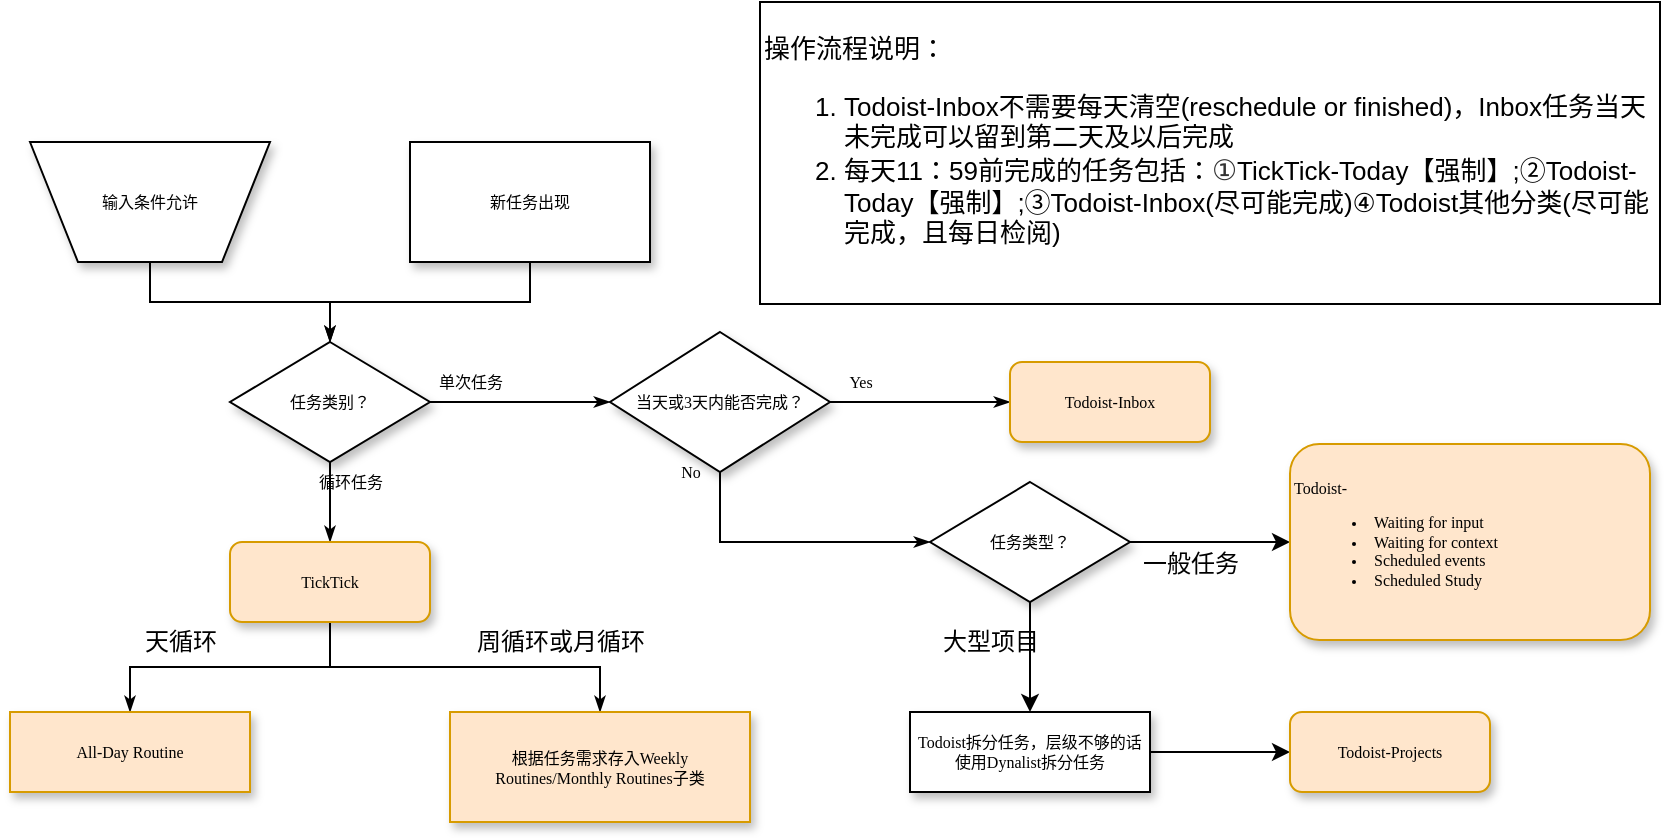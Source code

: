 <mxfile version="11.1.4" type="github"><diagram name="Page-1" id="edf60f1a-56cd-e834-aa8a-f176f3a09ee4"><mxGraphModel dx="1038" dy="542" grid="1" gridSize="10" guides="1" tooltips="1" connect="1" arrows="1" fold="1" page="1" pageScale="1" pageWidth="1100" pageHeight="850" background="#ffffff" math="0" shadow="0"><root><mxCell id="0"/><mxCell id="1" parent="0"/><mxCell id="60e70716793133e9-31" style="edgeStyle=orthogonalEdgeStyle;rounded=0;html=1;labelBackgroundColor=none;startSize=5;endArrow=classicThin;endFill=1;endSize=5;jettySize=auto;orthogonalLoop=1;strokeColor=#000000;strokeWidth=1;fontFamily=Verdana;fontSize=8;fontColor=#000000;" parent="1" source="60e70716793133e9-2" target="60e70716793133e9-5" edge="1"><mxGeometry relative="1" as="geometry"/></mxCell><mxCell id="60e70716793133e9-2" value="输入条件允许" style="shape=trapezoid;whiteSpace=wrap;html=1;rounded=0;shadow=1;labelBackgroundColor=none;strokeColor=#000000;strokeWidth=1;fillColor=#ffffff;fontFamily=Verdana;fontSize=8;fontColor=#000000;align=center;flipV=1;" parent="1" vertex="1"><mxGeometry x="100" y="120" width="120" height="60" as="geometry"/></mxCell><mxCell id="60e70716793133e9-32" style="edgeStyle=orthogonalEdgeStyle;rounded=0;html=1;labelBackgroundColor=none;startSize=5;endArrow=classicThin;endFill=1;endSize=5;jettySize=auto;orthogonalLoop=1;strokeColor=#000000;strokeWidth=1;fontFamily=Verdana;fontSize=8;fontColor=#000000;" parent="1" source="60e70716793133e9-4" target="60e70716793133e9-5" edge="1"><mxGeometry relative="1" as="geometry"/></mxCell><mxCell id="60e70716793133e9-4" value="新任务出现" style="rounded=0;whiteSpace=wrap;html=1;shadow=1;labelBackgroundColor=none;strokeColor=#000000;strokeWidth=1;fillColor=#ffffff;fontFamily=Verdana;fontSize=8;fontColor=#000000;align=center;" parent="1" vertex="1"><mxGeometry x="290" y="120" width="120" height="60" as="geometry"/></mxCell><mxCell id="60e70716793133e9-33" value="单次任务" style="edgeStyle=orthogonalEdgeStyle;rounded=0;html=1;labelBackgroundColor=none;startSize=5;endArrow=classicThin;endFill=1;endSize=5;jettySize=auto;orthogonalLoop=1;strokeColor=#000000;strokeWidth=1;fontFamily=Verdana;fontSize=8;fontColor=#000000;" parent="1" source="60e70716793133e9-5" target="60e70716793133e9-7" edge="1"><mxGeometry x="-0.556" y="10" relative="1" as="geometry"><mxPoint as="offset"/></mxGeometry></mxCell><mxCell id="60e70716793133e9-37" value="循环任务" style="edgeStyle=orthogonalEdgeStyle;rounded=0;html=1;labelBackgroundColor=none;startSize=5;endArrow=classicThin;endFill=1;endSize=5;jettySize=auto;orthogonalLoop=1;strokeColor=#000000;strokeWidth=1;fontFamily=Verdana;fontSize=8;fontColor=#000000;" parent="1" source="60e70716793133e9-5" edge="1"><mxGeometry x="-0.5" y="10" relative="1" as="geometry"><mxPoint as="offset"/><mxPoint x="250" y="320" as="targetPoint"/></mxGeometry></mxCell><mxCell id="60e70716793133e9-5" value="任务类别？" style="rhombus;whiteSpace=wrap;html=1;rounded=0;shadow=1;labelBackgroundColor=none;strokeColor=#000000;strokeWidth=1;fillColor=#ffffff;fontFamily=Verdana;fontSize=8;fontColor=#000000;align=center;" parent="1" vertex="1"><mxGeometry x="200" y="220" width="100" height="60" as="geometry"/></mxCell><mxCell id="60e70716793133e9-34" value="Yes" style="edgeStyle=orthogonalEdgeStyle;rounded=0;html=1;labelBackgroundColor=none;startSize=5;endArrow=classicThin;endFill=1;endSize=5;jettySize=auto;orthogonalLoop=1;strokeColor=#000000;strokeWidth=1;fontFamily=Verdana;fontSize=8;fontColor=#000000;" parent="1" source="60e70716793133e9-7" target="60e70716793133e9-8" edge="1"><mxGeometry x="-0.667" y="10" relative="1" as="geometry"><mxPoint as="offset"/></mxGeometry></mxCell><mxCell id="60e70716793133e9-35" value="No" style="edgeStyle=orthogonalEdgeStyle;rounded=0;html=1;labelBackgroundColor=none;startSize=5;endArrow=classicThin;endFill=1;endSize=5;jettySize=auto;orthogonalLoop=1;strokeColor=#000000;strokeWidth=1;fontFamily=Verdana;fontSize=8;fontColor=#000000;entryX=0;entryY=0.5;entryDx=0;entryDy=0;" parent="1" source="60e70716793133e9-7" target="tS239xRcwZpwQjU7Gq7J-2" edge="1"><mxGeometry x="-0.5" y="38" relative="1" as="geometry"><mxPoint x="440" y="300" as="targetPoint"/><Array as="points"><mxPoint x="445" y="320"/></Array><mxPoint x="-15" y="3" as="offset"/></mxGeometry></mxCell><mxCell id="60e70716793133e9-7" value="当天或3天内能否完成？" style="rhombus;whiteSpace=wrap;html=1;rounded=0;shadow=1;labelBackgroundColor=none;strokeColor=#000000;strokeWidth=1;fillColor=#ffffff;fontFamily=Verdana;fontSize=8;fontColor=#000000;align=center;" parent="1" vertex="1"><mxGeometry x="390" y="215" width="110" height="70" as="geometry"/></mxCell><mxCell id="60e70716793133e9-8" value="Todoist-Inbox" style="rounded=1;whiteSpace=wrap;html=1;shadow=1;labelBackgroundColor=none;strokeColor=#d79b00;strokeWidth=1;fillColor=#ffe6cc;fontFamily=Verdana;fontSize=8;align=center;" parent="1" vertex="1"><mxGeometry x="590" y="230" width="100" height="40" as="geometry"/></mxCell><mxCell id="60e70716793133e9-39" style="edgeStyle=orthogonalEdgeStyle;rounded=0;html=1;labelBackgroundColor=none;startSize=5;endArrow=classicThin;endFill=1;endSize=5;jettySize=auto;orthogonalLoop=1;strokeColor=#000000;strokeWidth=1;fontFamily=Verdana;fontSize=8;fontColor=#000000;exitX=0.5;exitY=1;exitDx=0;exitDy=0;" parent="1" source="UQmH98ZNGIYGVpb3MXUK-2" target="60e70716793133e9-12" edge="1"><mxGeometry relative="1" as="geometry"/></mxCell><mxCell id="tS239xRcwZpwQjU7Gq7J-4" value="" style="edgeStyle=orthogonalEdgeStyle;rounded=0;orthogonalLoop=1;jettySize=auto;html=1;" parent="1" source="60e70716793133e9-10" target="UQmH98ZNGIYGVpb3MXUK-10" edge="1"><mxGeometry relative="1" as="geometry"/></mxCell><mxCell id="60e70716793133e9-10" value="Todoist拆分任务，层级不够的话使用Dynalist拆分任务" style="whiteSpace=wrap;html=1;rounded=0;shadow=1;labelBackgroundColor=none;strokeColor=#000000;strokeWidth=1;fillColor=#ffffff;fontFamily=Verdana;fontSize=8;fontColor=#000000;align=center;" parent="1" vertex="1"><mxGeometry x="540" y="405" width="120" height="40" as="geometry"/></mxCell><mxCell id="60e70716793133e9-40" style="edgeStyle=orthogonalEdgeStyle;rounded=0;html=1;labelBackgroundColor=none;startSize=5;endArrow=classicThin;endFill=1;endSize=5;jettySize=auto;orthogonalLoop=1;strokeColor=#000000;strokeWidth=1;fontFamily=Verdana;fontSize=8;fontColor=#000000;exitX=0.5;exitY=1;exitDx=0;exitDy=0;" parent="1" source="UQmH98ZNGIYGVpb3MXUK-2" target="60e70716793133e9-13" edge="1"><mxGeometry relative="1" as="geometry"/></mxCell><mxCell id="60e70716793133e9-12" value="根据任务需求存入Weekly Routines/Monthly Routines子类" style="whiteSpace=wrap;html=1;rounded=0;shadow=1;labelBackgroundColor=none;strokeColor=#d79b00;strokeWidth=1;fillColor=#ffe6cc;fontFamily=Verdana;fontSize=8;align=center;spacing=6;" parent="1" vertex="1"><mxGeometry x="310" y="405" width="150" height="55" as="geometry"/></mxCell><mxCell id="60e70716793133e9-13" value="All-Day Routine" style="whiteSpace=wrap;html=1;rounded=0;shadow=1;labelBackgroundColor=none;strokeColor=#d79b00;strokeWidth=1;fillColor=#ffe6cc;fontFamily=Verdana;fontSize=8;align=center;" parent="1" vertex="1"><mxGeometry x="90" y="405" width="120" height="40" as="geometry"/></mxCell><mxCell id="UQmH98ZNGIYGVpb3MXUK-2" value="TickTick" style="rounded=1;whiteSpace=wrap;html=1;shadow=1;labelBackgroundColor=none;strokeColor=#d79b00;strokeWidth=1;fillColor=#ffe6cc;fontFamily=Verdana;fontSize=8;align=center;" parent="1" vertex="1"><mxGeometry x="200" y="320" width="100" height="40" as="geometry"/></mxCell><mxCell id="UQmH98ZNGIYGVpb3MXUK-4" value="天循环" style="text;html=1;resizable=0;autosize=1;align=center;verticalAlign=middle;points=[];fillColor=none;strokeColor=none;rounded=0;" parent="1" vertex="1"><mxGeometry x="150" y="360" width="50" height="20" as="geometry"/></mxCell><mxCell id="UQmH98ZNGIYGVpb3MXUK-7" value="周循环或月循环" style="text;html=1;resizable=0;autosize=1;align=center;verticalAlign=middle;points=[];fillColor=none;strokeColor=none;rounded=0;" parent="1" vertex="1"><mxGeometry x="315" y="360" width="100" height="20" as="geometry"/></mxCell><mxCell id="UQmH98ZNGIYGVpb3MXUK-10" value="Todoist-Projects" style="rounded=1;whiteSpace=wrap;html=1;shadow=1;labelBackgroundColor=none;strokeColor=#d79b00;strokeWidth=1;fillColor=#ffe6cc;fontFamily=Verdana;fontSize=8;align=center;" parent="1" vertex="1"><mxGeometry x="730" y="405" width="100" height="40" as="geometry"/></mxCell><mxCell id="tS239xRcwZpwQjU7Gq7J-3" value="" style="edgeStyle=orthogonalEdgeStyle;rounded=0;orthogonalLoop=1;jettySize=auto;html=1;" parent="1" source="tS239xRcwZpwQjU7Gq7J-2" target="60e70716793133e9-10" edge="1"><mxGeometry relative="1" as="geometry"/></mxCell><mxCell id="tS239xRcwZpwQjU7Gq7J-8" value="" style="edgeStyle=orthogonalEdgeStyle;rounded=0;orthogonalLoop=1;jettySize=auto;html=1;" parent="1" source="tS239xRcwZpwQjU7Gq7J-2" edge="1"><mxGeometry relative="1" as="geometry"><mxPoint x="730" y="320" as="targetPoint"/></mxGeometry></mxCell><mxCell id="tS239xRcwZpwQjU7Gq7J-2" value="任务类型？" style="rhombus;whiteSpace=wrap;html=1;rounded=0;shadow=1;labelBackgroundColor=none;strokeColor=#000000;strokeWidth=1;fillColor=#ffffff;fontFamily=Verdana;fontSize=8;fontColor=#000000;align=center;" parent="1" vertex="1"><mxGeometry x="550" y="290" width="100" height="60" as="geometry"/></mxCell><mxCell id="tS239xRcwZpwQjU7Gq7J-5" value="大型项目" style="text;html=1;resizable=0;autosize=1;align=center;verticalAlign=middle;points=[];fillColor=none;strokeColor=none;rounded=0;" parent="1" vertex="1"><mxGeometry x="550" y="360" width="60" height="20" as="geometry"/></mxCell><mxCell id="tS239xRcwZpwQjU7Gq7J-9" value="Todoist-&lt;br&gt;&lt;ul&gt;&lt;li&gt;Waiting for input&lt;/li&gt;&lt;li&gt;Waiting for context&lt;/li&gt;&lt;li&gt;Scheduled events&lt;/li&gt;&lt;li&gt;Scheduled Study&lt;/li&gt;&lt;/ul&gt;" style="rounded=1;whiteSpace=wrap;html=1;shadow=1;labelBackgroundColor=none;strokeColor=#d79b00;strokeWidth=1;fillColor=#ffe6cc;fontFamily=Verdana;fontSize=8;align=left;" parent="1" vertex="1"><mxGeometry x="730" y="271" width="180" height="98" as="geometry"/></mxCell><mxCell id="tS239xRcwZpwQjU7Gq7J-11" value="一般任务" style="text;html=1;resizable=0;autosize=1;align=center;verticalAlign=middle;points=[];fillColor=none;strokeColor=none;rounded=0;" parent="1" vertex="1"><mxGeometry x="650" y="320.5" width="60" height="20" as="geometry"/></mxCell><mxCell id="7SCCTrZUKQKWJHzBVQaN-2" value="操作流程说明：&lt;br style=&quot;font-size: 13px&quot;&gt;&lt;ol style=&quot;font-size: 13px&quot;&gt;&lt;li style=&quot;font-size: 13px&quot;&gt;Todoist-Inbox不需要每天清空(reschedule or finished)，Inbox任务当天未完成可以留到第二天及以后完成&lt;/li&gt;&lt;li style=&quot;font-size: 13px&quot;&gt;每天11：59前完成的任务包括：&lt;span style=&quot;color: rgb(51 , 51 , 51) ; font-family: &amp;#34;verdana&amp;#34; , &amp;#34;arial&amp;#34; , &amp;#34;tahoma&amp;#34; ; font-size: 14px ; background-color: rgb(255 , 255 , 255)&quot;&gt;①&lt;/span&gt;TickTick-Today【强制】;②Todoist-Today【强制】;③Todoist-Inbox(尽可能完成)④Todoist其他分类(尽可能完成，且每日检阅)&lt;/li&gt;&lt;/ol&gt;" style="rounded=0;whiteSpace=wrap;html=1;align=left;fontSize=13;" parent="1" vertex="1"><mxGeometry x="465" y="50" width="450" height="151" as="geometry"/></mxCell></root></mxGraphModel></diagram></mxfile>